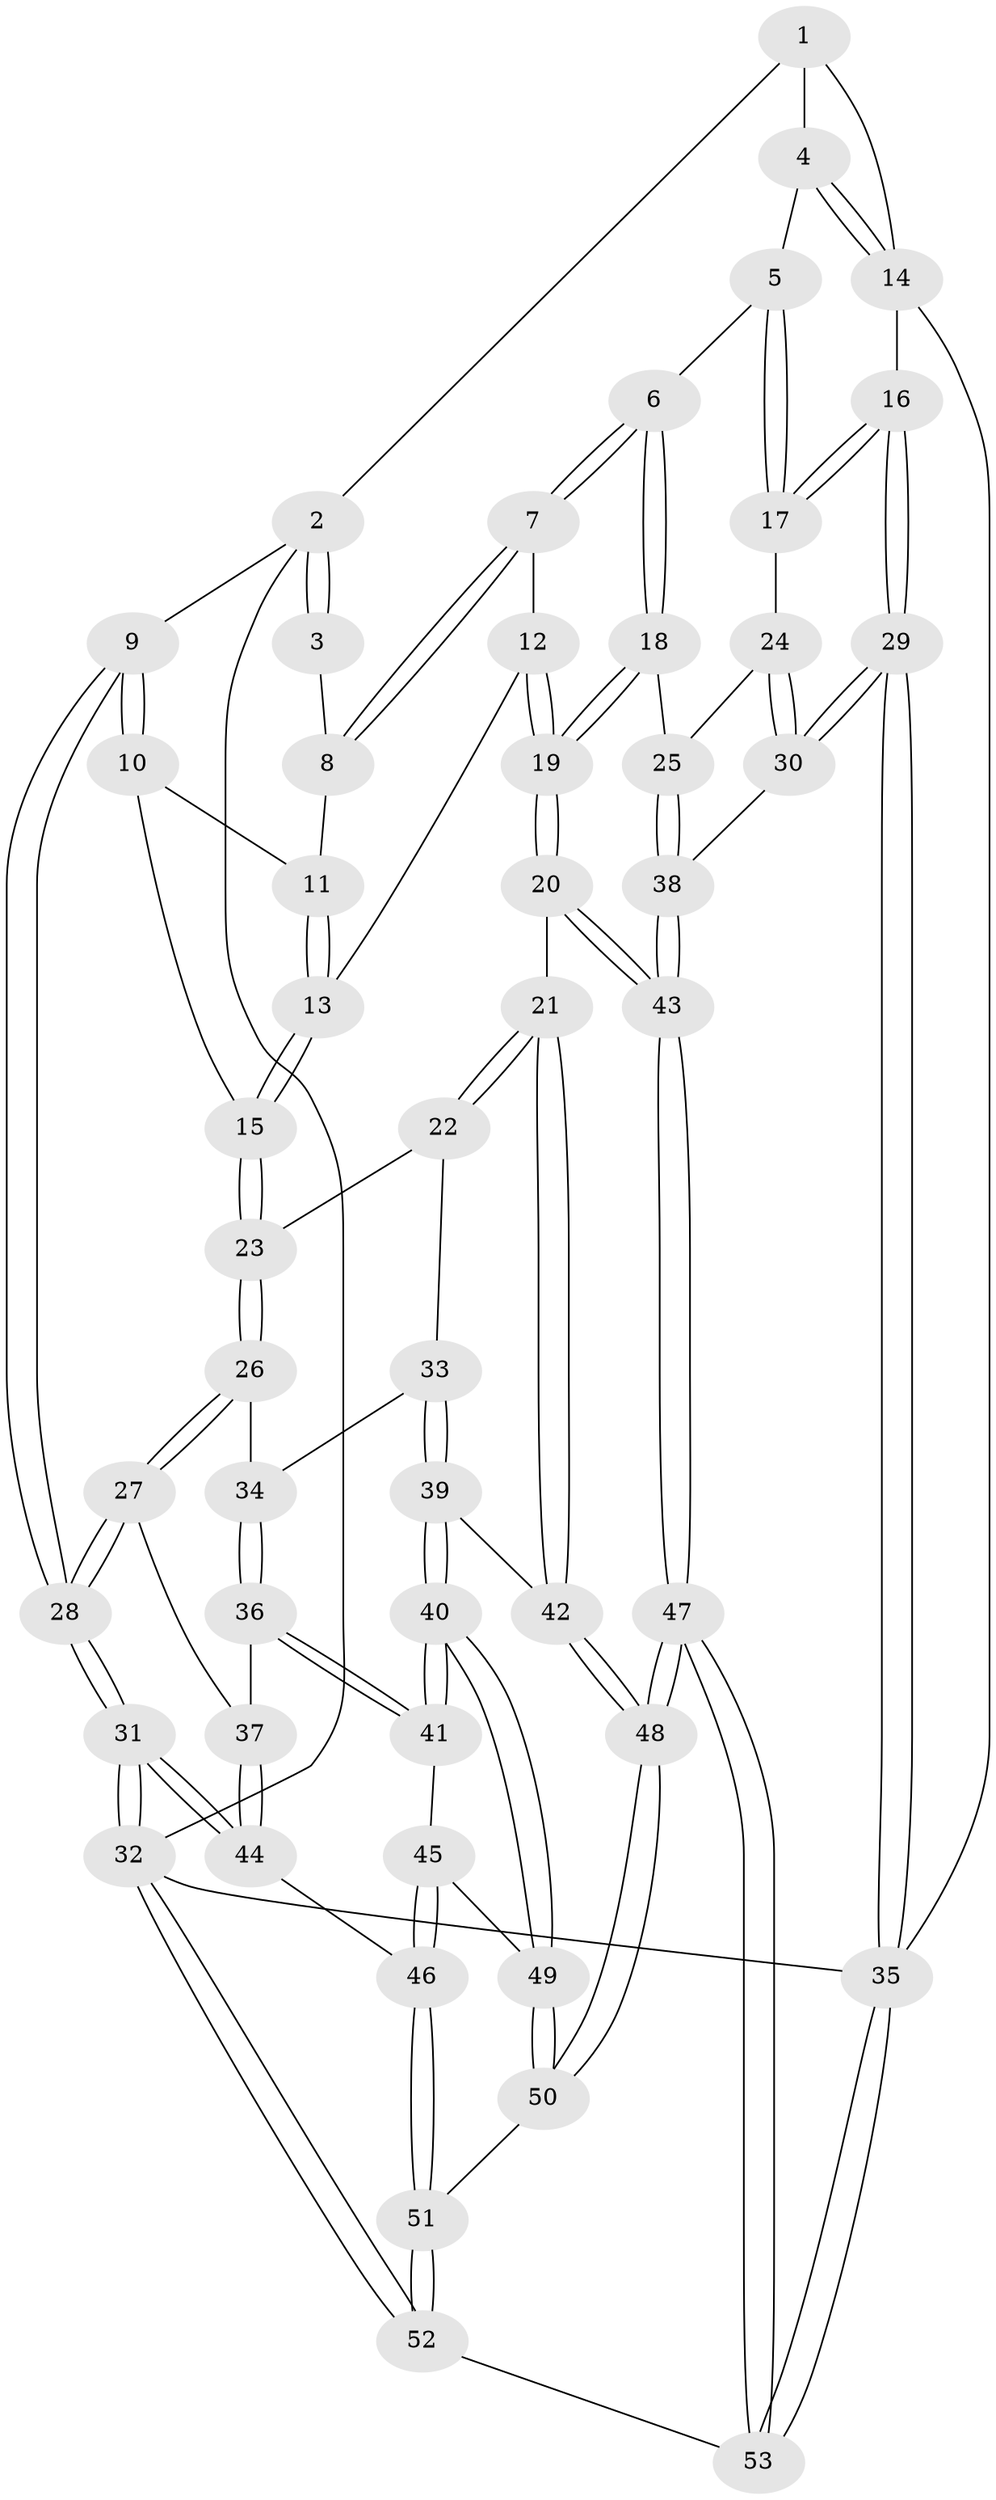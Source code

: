 // Generated by graph-tools (version 1.1) at 2025/51/03/09/25 03:51:07]
// undirected, 53 vertices, 129 edges
graph export_dot {
graph [start="1"]
  node [color=gray90,style=filled];
  1 [pos="+0.6878137017547253+0"];
  2 [pos="+0+0"];
  3 [pos="+0.5255370344958356+0"];
  4 [pos="+0.7979921426322557+0.0937314210891452"];
  5 [pos="+0.7847417211220636+0.243667558272137"];
  6 [pos="+0.6619455180468323+0.29946296396899863"];
  7 [pos="+0.56232794377738+0.27171547801001295"];
  8 [pos="+0.5168286560156208+0"];
  9 [pos="+0+0.09473413770781333"];
  10 [pos="+0.12074716841785+0.15217938909601975"];
  11 [pos="+0.3684090890277592+0.12705415262207898"];
  12 [pos="+0.44982725592315903+0.3013748881770888"];
  13 [pos="+0.42175595979144975+0.3010322028891962"];
  14 [pos="+1+0.10961843113914231"];
  15 [pos="+0.3658014247617122+0.35229290652796363"];
  16 [pos="+1+0.380428694378115"];
  17 [pos="+0.9120302257909593+0.36403249223974876"];
  18 [pos="+0.6192812439961046+0.5456159107206485"];
  19 [pos="+0.596756911480632+0.5615076045552231"];
  20 [pos="+0.5613896531003963+0.5999465091537124"];
  21 [pos="+0.5602231255054341+0.6001152007314503"];
  22 [pos="+0.3639061361295738+0.4729361227635044"];
  23 [pos="+0.32886503677446544+0.42665114504522994"];
  24 [pos="+0.875099300159622+0.42955774572054184"];
  25 [pos="+0.7596936322013685+0.5481573557095275"];
  26 [pos="+0.20624795578605226+0.45527748267372287"];
  27 [pos="+0.05616401932127747+0.46279007905794045"];
  28 [pos="+0+0.39552528314751073"];
  29 [pos="+1+0.80172186445618"];
  30 [pos="+0.9734434651230283+0.7770164842575904"];
  31 [pos="+0+0.9953674545827149"];
  32 [pos="+0+1"];
  33 [pos="+0.3223693843170156+0.635653385004796"];
  34 [pos="+0.28284611269771764+0.6162056778505537"];
  35 [pos="+1+1"];
  36 [pos="+0.1776660115869883+0.642696086176255"];
  37 [pos="+0.13516692683138126+0.6044312386930634"];
  38 [pos="+0.9174542233283729+0.7783003854781803"];
  39 [pos="+0.35125221310536325+0.7023475559704948"];
  40 [pos="+0.3333849813791097+0.7185145374010985"];
  41 [pos="+0.19370647552184522+0.6710650343686609"];
  42 [pos="+0.45097394395858076+0.6930064568903469"];
  43 [pos="+0.7198711490343784+0.870698512224479"];
  44 [pos="+0.07320644573313853+0.8279221600530869"];
  45 [pos="+0.18258355845150806+0.7463052463006794"];
  46 [pos="+0.08346640934667639+0.826355946833398"];
  47 [pos="+0.5737305124747316+1"];
  48 [pos="+0.4932368987584935+1"];
  49 [pos="+0.30026157518794766+0.7930784991703178"];
  50 [pos="+0.2973124569693667+0.8665528669191336"];
  51 [pos="+0.26877919891449836+0.8757363695373556"];
  52 [pos="+0+1"];
  53 [pos="+0.5727007113427188+1"];
  1 -- 2;
  1 -- 4;
  1 -- 14;
  2 -- 3;
  2 -- 3;
  2 -- 9;
  2 -- 32;
  3 -- 8;
  4 -- 5;
  4 -- 14;
  4 -- 14;
  5 -- 6;
  5 -- 17;
  5 -- 17;
  6 -- 7;
  6 -- 7;
  6 -- 18;
  6 -- 18;
  7 -- 8;
  7 -- 8;
  7 -- 12;
  8 -- 11;
  9 -- 10;
  9 -- 10;
  9 -- 28;
  9 -- 28;
  10 -- 11;
  10 -- 15;
  11 -- 13;
  11 -- 13;
  12 -- 13;
  12 -- 19;
  12 -- 19;
  13 -- 15;
  13 -- 15;
  14 -- 16;
  14 -- 35;
  15 -- 23;
  15 -- 23;
  16 -- 17;
  16 -- 17;
  16 -- 29;
  16 -- 29;
  17 -- 24;
  18 -- 19;
  18 -- 19;
  18 -- 25;
  19 -- 20;
  19 -- 20;
  20 -- 21;
  20 -- 43;
  20 -- 43;
  21 -- 22;
  21 -- 22;
  21 -- 42;
  21 -- 42;
  22 -- 23;
  22 -- 33;
  23 -- 26;
  23 -- 26;
  24 -- 25;
  24 -- 30;
  24 -- 30;
  25 -- 38;
  25 -- 38;
  26 -- 27;
  26 -- 27;
  26 -- 34;
  27 -- 28;
  27 -- 28;
  27 -- 37;
  28 -- 31;
  28 -- 31;
  29 -- 30;
  29 -- 30;
  29 -- 35;
  29 -- 35;
  30 -- 38;
  31 -- 32;
  31 -- 32;
  31 -- 44;
  31 -- 44;
  32 -- 52;
  32 -- 52;
  32 -- 35;
  33 -- 34;
  33 -- 39;
  33 -- 39;
  34 -- 36;
  34 -- 36;
  35 -- 53;
  35 -- 53;
  36 -- 37;
  36 -- 41;
  36 -- 41;
  37 -- 44;
  37 -- 44;
  38 -- 43;
  38 -- 43;
  39 -- 40;
  39 -- 40;
  39 -- 42;
  40 -- 41;
  40 -- 41;
  40 -- 49;
  40 -- 49;
  41 -- 45;
  42 -- 48;
  42 -- 48;
  43 -- 47;
  43 -- 47;
  44 -- 46;
  45 -- 46;
  45 -- 46;
  45 -- 49;
  46 -- 51;
  46 -- 51;
  47 -- 48;
  47 -- 48;
  47 -- 53;
  47 -- 53;
  48 -- 50;
  48 -- 50;
  49 -- 50;
  49 -- 50;
  50 -- 51;
  51 -- 52;
  51 -- 52;
  52 -- 53;
}
